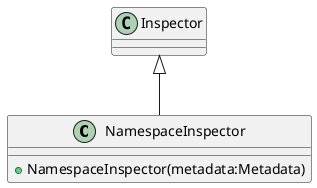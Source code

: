 @startuml
class NamespaceInspector {
    + NamespaceInspector(metadata:Metadata)
}
Inspector <|-- NamespaceInspector
@enduml
